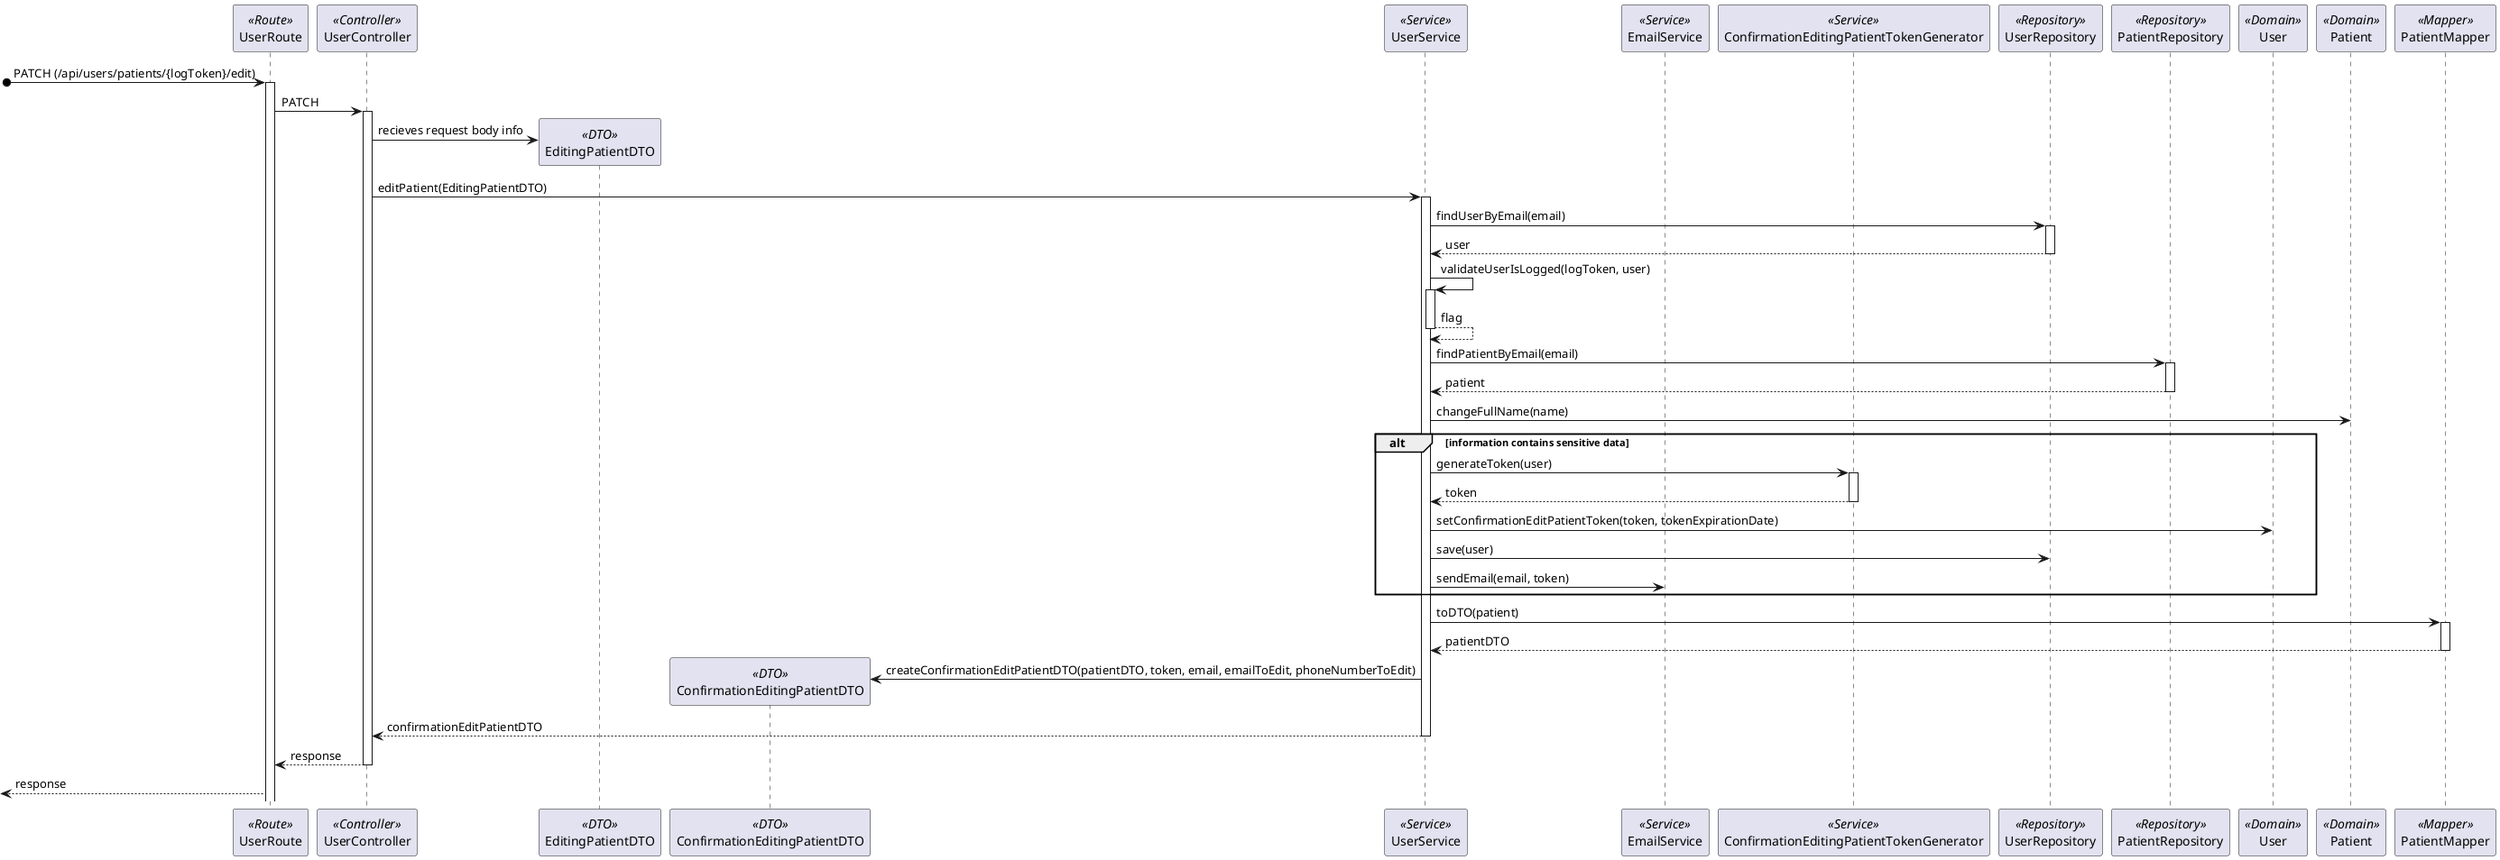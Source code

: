 ```plantuml
@startuml Process_View_Prior_Confirmation
participant UserRoute as Route <<Route>>
participant UserController as Controller <<Controller>>
participant EditingPatientDTO as DTO <<DTO>>
participant ConfirmationEditingPatientDTO as ConfirmationDTO <<DTO>>
participant UserService as Service <<Service>>
participant EmailService as EmailService <<Service>>
participant ConfirmationEditingPatientTokenGenerator as TokenGenerator <<Service>>
participant UserRepository as Repository <<Repository>>
participant PatientRepository as PatientRepository <<Repository>>
participant User as User <<Domain>>
participant Patient as Patient <<Domain>>
participant PatientMapper as Mapper <<Mapper>>
[o-> Route: PATCH (/api/users/patients/{logToken}/edit)
activate Route
Route -> Controller : PATCH 
activate Controller
Controller -> DTO** : recieves request body info
Controller -> Service : editPatient(EditingPatientDTO)
activate Service
Service -> Repository : findUserByEmail(email)
activate Repository
return user
Service -> Service : validateUserIsLogged(logToken, user)
activate Service
return flag
Service -> PatientRepository : findPatientByEmail(email)
activate PatientRepository
return patient
Service -> Patient : changeFullName(name)
alt information contains sensitive data
Service -> TokenGenerator : generateToken(user)
activate TokenGenerator
return token
Service -> User : setConfirmationEditPatientToken(token, tokenExpirationDate)
Service -> Repository : save(user)
Service -> EmailService : sendEmail(email, token)
end
Service -> Mapper : toDTO(patient)
activate Mapper
return patientDTO
Service -> ConfirmationDTO** : createConfirmationEditPatientDTO(patientDTO, token, email, emailToEdit, phoneNumberToEdit)
return confirmationEditPatientDTO
return response
<-- Route : response
@enduml
```